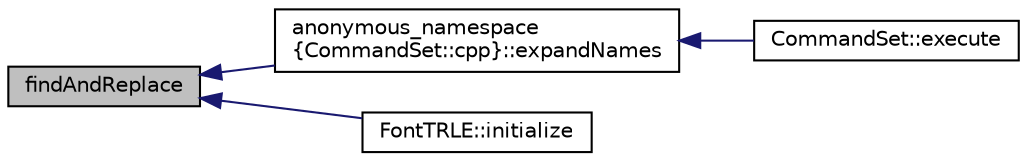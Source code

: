 digraph "findAndReplace"
{
 // INTERACTIVE_SVG=YES
  edge [fontname="Helvetica",fontsize="10",labelfontname="Helvetica",labelfontsize="10"];
  node [fontname="Helvetica",fontsize="10",shape=record];
  rankdir="LR";
  Node1 [label="findAndReplace",height=0.2,width=0.4,color="black", fillcolor="grey75", style="filled" fontcolor="black"];
  Node1 -> Node2 [dir="back",color="midnightblue",fontsize="10",style="solid",fontname="Helvetica"];
  Node2 [label="anonymous_namespace\l\{CommandSet::cpp\}::expandNames",height=0.2,width=0.4,color="black", fillcolor="white", style="filled",URL="$namespaceanonymous__namespace_02_command_set_8cpp_03.html#a31545dadda4b6e9e7d711423e293cb2d"];
  Node2 -> Node3 [dir="back",color="midnightblue",fontsize="10",style="solid",fontname="Helvetica"];
  Node3 [label="CommandSet::execute",height=0.2,width=0.4,color="black", fillcolor="white", style="filled",URL="$class_command_set.html#a552d329f64c0ed706751cc04e46571c4"];
  Node1 -> Node4 [dir="back",color="midnightblue",fontsize="10",style="solid",fontname="Helvetica"];
  Node4 [label="FontTRLE::initialize",height=0.2,width=0.4,color="black", fillcolor="white", style="filled",URL="$class_font_t_r_l_e.html#aa1df23740878c4e5f863ddc1ebfcd642"];
}
